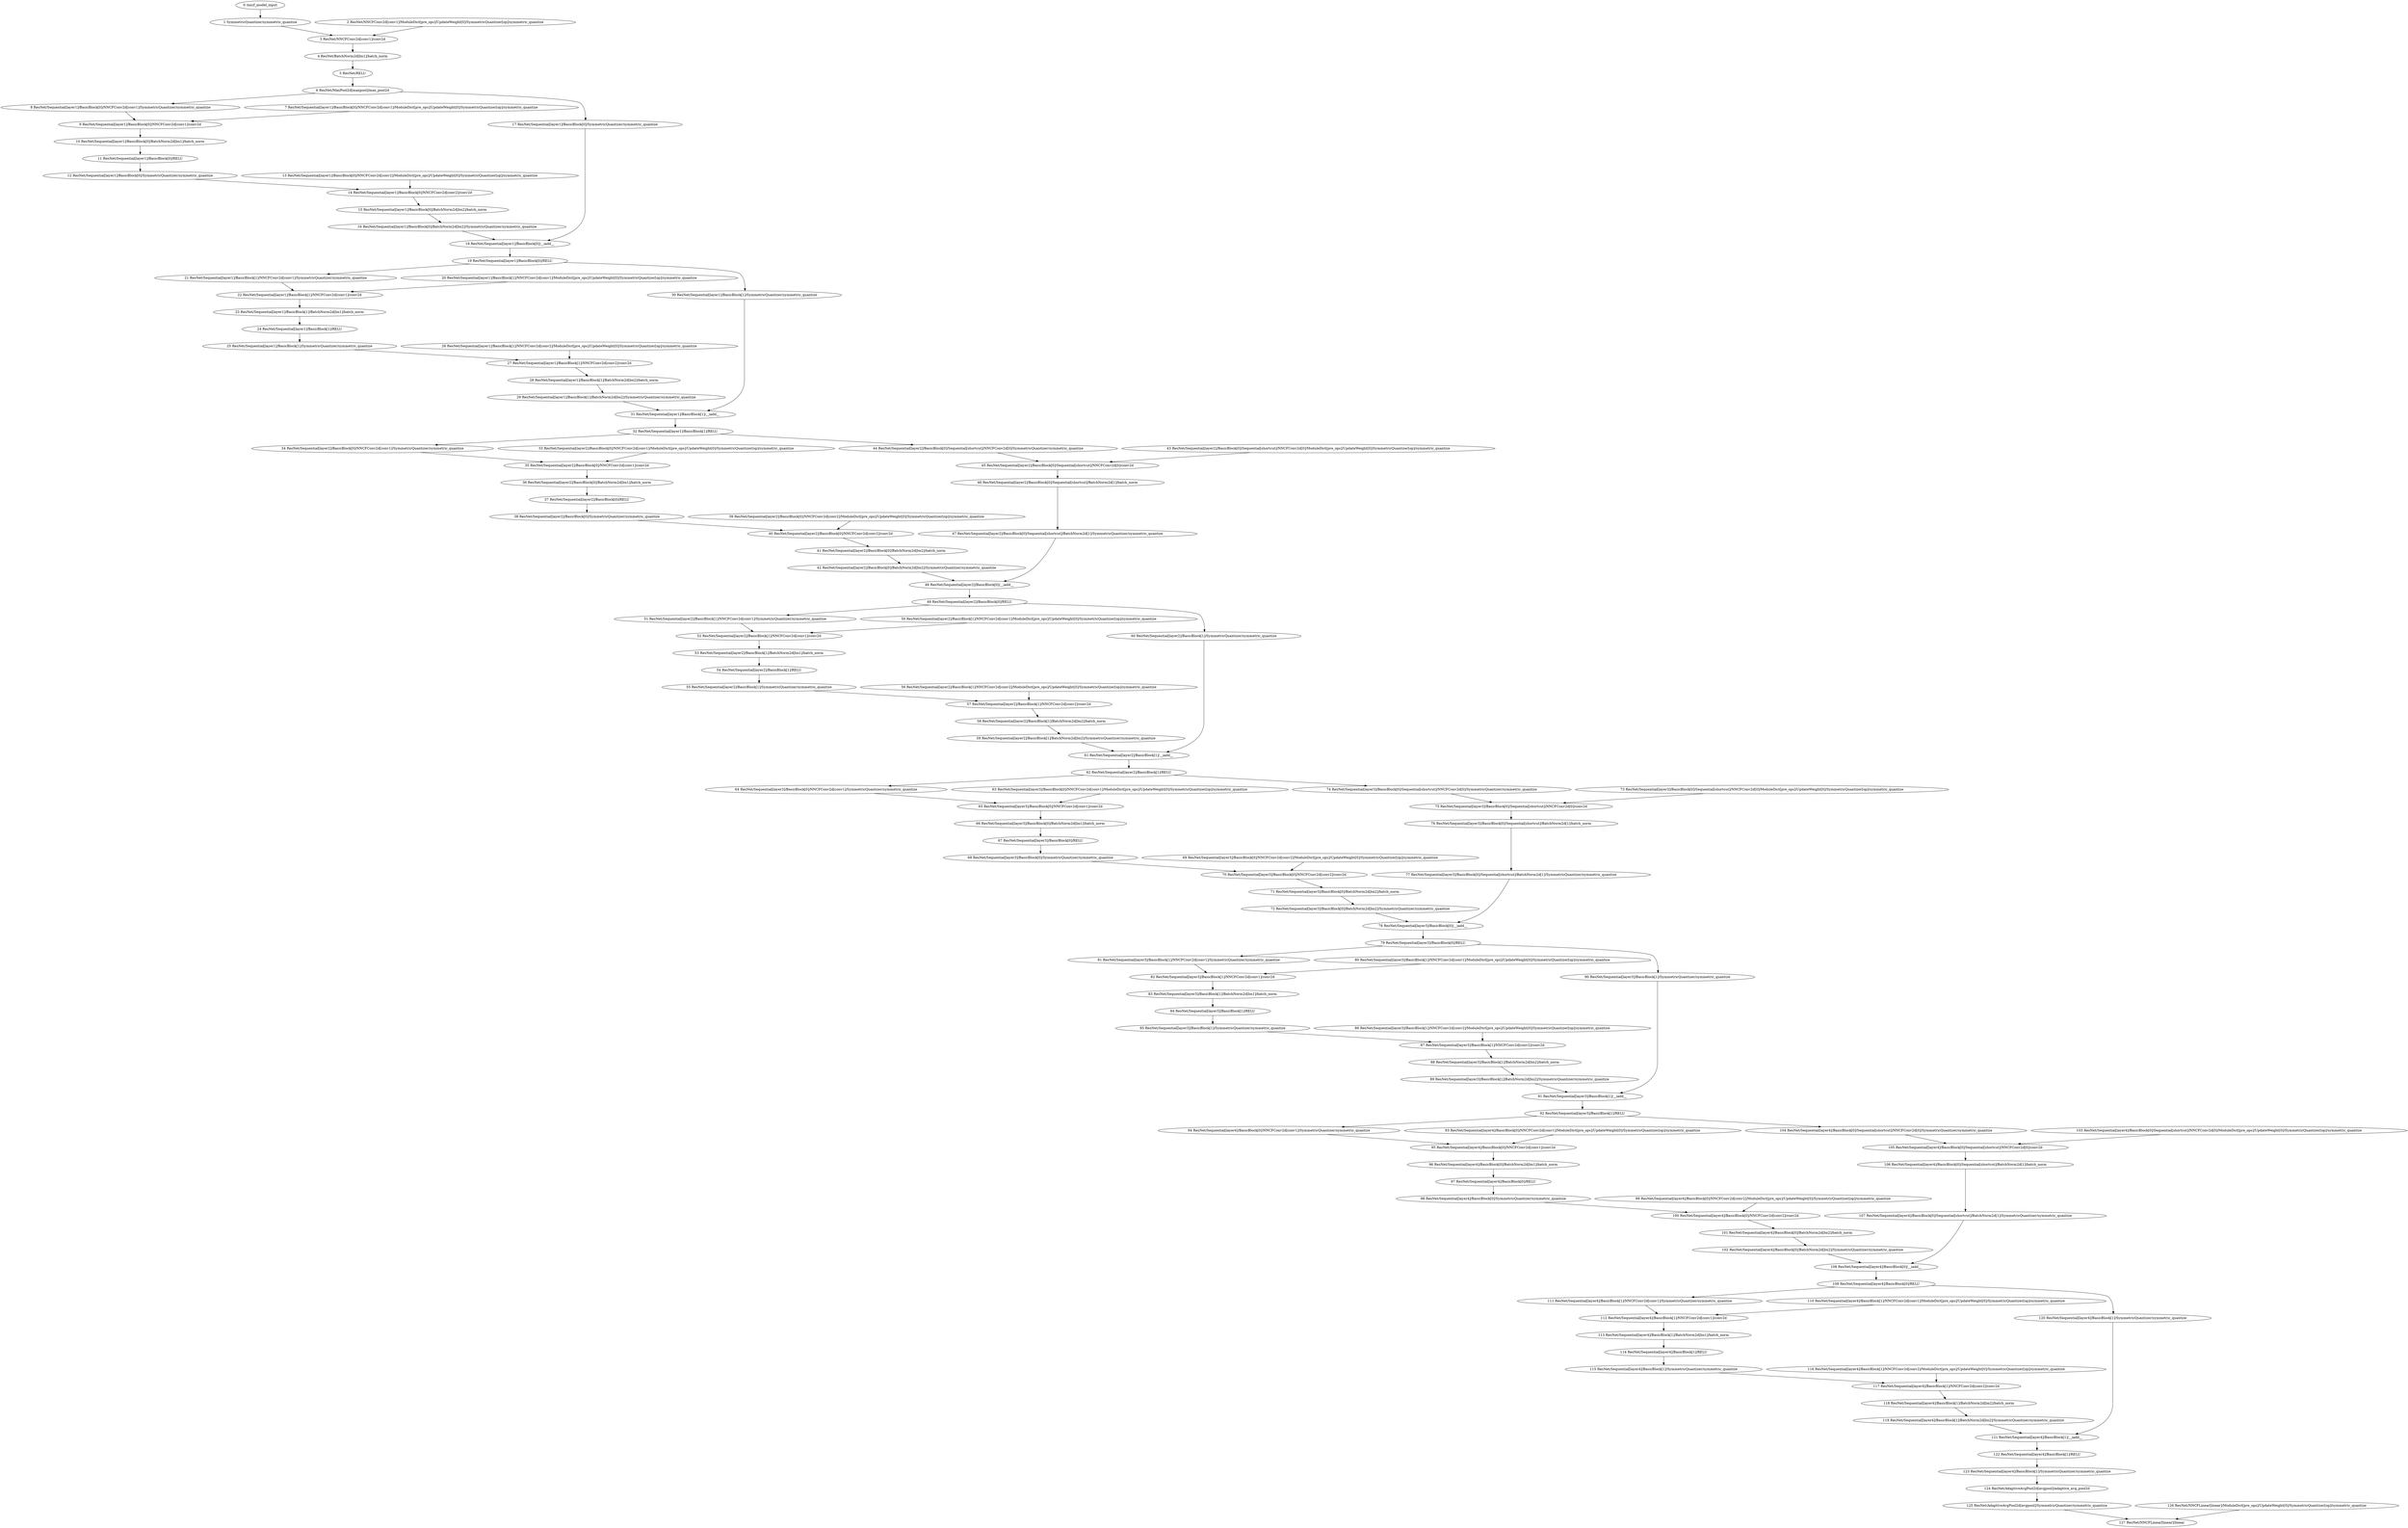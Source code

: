 strict digraph  {
"0 /nncf_model_input" [id=0, scope="", type=nncf_model_input];
"1 SymmetricQuantizer/symmetric_quantize" [id=1, scope=SymmetricQuantizer, type=symmetric_quantize];
"2 ResNet/NNCFConv2d[conv1]/ModuleDict[pre_ops]/UpdateWeight[0]/SymmetricQuantizer[op]/symmetric_quantize" [id=2, scope="ResNet/NNCFConv2d[conv1]/ModuleDict[pre_ops]/UpdateWeight[0]/SymmetricQuantizer[op]", type=symmetric_quantize];
"3 ResNet/NNCFConv2d[conv1]/conv2d" [id=3, scope="ResNet/NNCFConv2d[conv1]", type=conv2d];
"4 ResNet/BatchNorm2d[bn1]/batch_norm" [id=4, scope="ResNet/BatchNorm2d[bn1]", type=batch_norm];
"5 ResNet/RELU" [id=5, scope=ResNet, type=RELU];
"6 ResNet/MaxPool2d[maxpool]/max_pool2d" [id=6, scope="ResNet/MaxPool2d[maxpool]", type=max_pool2d];
"7 ResNet/Sequential[layer1]/BasicBlock[0]/NNCFConv2d[conv1]/ModuleDict[pre_ops]/UpdateWeight[0]/SymmetricQuantizer[op]/symmetric_quantize" [id=7, scope="ResNet/Sequential[layer1]/BasicBlock[0]/NNCFConv2d[conv1]/ModuleDict[pre_ops]/UpdateWeight[0]/SymmetricQuantizer[op]", type=symmetric_quantize];
"8 ResNet/Sequential[layer1]/BasicBlock[0]/NNCFConv2d[conv1]/SymmetricQuantizer/symmetric_quantize" [id=8, scope="ResNet/Sequential[layer1]/BasicBlock[0]/NNCFConv2d[conv1]/SymmetricQuantizer", type=symmetric_quantize];
"9 ResNet/Sequential[layer1]/BasicBlock[0]/NNCFConv2d[conv1]/conv2d" [id=9, scope="ResNet/Sequential[layer1]/BasicBlock[0]/NNCFConv2d[conv1]", type=conv2d];
"10 ResNet/Sequential[layer1]/BasicBlock[0]/BatchNorm2d[bn1]/batch_norm" [id=10, scope="ResNet/Sequential[layer1]/BasicBlock[0]/BatchNorm2d[bn1]", type=batch_norm];
"11 ResNet/Sequential[layer1]/BasicBlock[0]/RELU" [id=11, scope="ResNet/Sequential[layer1]/BasicBlock[0]", type=RELU];
"12 ResNet/Sequential[layer1]/BasicBlock[0]/SymmetricQuantizer/symmetric_quantize" [id=12, scope="ResNet/Sequential[layer1]/BasicBlock[0]/SymmetricQuantizer", type=symmetric_quantize];
"13 ResNet/Sequential[layer1]/BasicBlock[0]/NNCFConv2d[conv2]/ModuleDict[pre_ops]/UpdateWeight[0]/SymmetricQuantizer[op]/symmetric_quantize" [id=13, scope="ResNet/Sequential[layer1]/BasicBlock[0]/NNCFConv2d[conv2]/ModuleDict[pre_ops]/UpdateWeight[0]/SymmetricQuantizer[op]", type=symmetric_quantize];
"14 ResNet/Sequential[layer1]/BasicBlock[0]/NNCFConv2d[conv2]/conv2d" [id=14, scope="ResNet/Sequential[layer1]/BasicBlock[0]/NNCFConv2d[conv2]", type=conv2d];
"15 ResNet/Sequential[layer1]/BasicBlock[0]/BatchNorm2d[bn2]/batch_norm" [id=15, scope="ResNet/Sequential[layer1]/BasicBlock[0]/BatchNorm2d[bn2]", type=batch_norm];
"16 ResNet/Sequential[layer1]/BasicBlock[0]/BatchNorm2d[bn2]/SymmetricQuantizer/symmetric_quantize" [id=16, scope="ResNet/Sequential[layer1]/BasicBlock[0]/BatchNorm2d[bn2]/SymmetricQuantizer", type=symmetric_quantize];
"17 ResNet/Sequential[layer1]/BasicBlock[0]/SymmetricQuantizer/symmetric_quantize" [id=17, scope="ResNet/Sequential[layer1]/BasicBlock[0]/SymmetricQuantizer", type=symmetric_quantize];
"18 ResNet/Sequential[layer1]/BasicBlock[0]/__iadd__" [id=18, scope="ResNet/Sequential[layer1]/BasicBlock[0]", type=__iadd__];
"19 ResNet/Sequential[layer1]/BasicBlock[0]/RELU" [id=19, scope="ResNet/Sequential[layer1]/BasicBlock[0]", type=RELU];
"20 ResNet/Sequential[layer1]/BasicBlock[1]/NNCFConv2d[conv1]/ModuleDict[pre_ops]/UpdateWeight[0]/SymmetricQuantizer[op]/symmetric_quantize" [id=20, scope="ResNet/Sequential[layer1]/BasicBlock[1]/NNCFConv2d[conv1]/ModuleDict[pre_ops]/UpdateWeight[0]/SymmetricQuantizer[op]", type=symmetric_quantize];
"21 ResNet/Sequential[layer1]/BasicBlock[1]/NNCFConv2d[conv1]/SymmetricQuantizer/symmetric_quantize" [id=21, scope="ResNet/Sequential[layer1]/BasicBlock[1]/NNCFConv2d[conv1]/SymmetricQuantizer", type=symmetric_quantize];
"22 ResNet/Sequential[layer1]/BasicBlock[1]/NNCFConv2d[conv1]/conv2d" [id=22, scope="ResNet/Sequential[layer1]/BasicBlock[1]/NNCFConv2d[conv1]", type=conv2d];
"23 ResNet/Sequential[layer1]/BasicBlock[1]/BatchNorm2d[bn1]/batch_norm" [id=23, scope="ResNet/Sequential[layer1]/BasicBlock[1]/BatchNorm2d[bn1]", type=batch_norm];
"24 ResNet/Sequential[layer1]/BasicBlock[1]/RELU" [id=24, scope="ResNet/Sequential[layer1]/BasicBlock[1]", type=RELU];
"25 ResNet/Sequential[layer1]/BasicBlock[1]/SymmetricQuantizer/symmetric_quantize" [id=25, scope="ResNet/Sequential[layer1]/BasicBlock[1]/SymmetricQuantizer", type=symmetric_quantize];
"26 ResNet/Sequential[layer1]/BasicBlock[1]/NNCFConv2d[conv2]/ModuleDict[pre_ops]/UpdateWeight[0]/SymmetricQuantizer[op]/symmetric_quantize" [id=26, scope="ResNet/Sequential[layer1]/BasicBlock[1]/NNCFConv2d[conv2]/ModuleDict[pre_ops]/UpdateWeight[0]/SymmetricQuantizer[op]", type=symmetric_quantize];
"27 ResNet/Sequential[layer1]/BasicBlock[1]/NNCFConv2d[conv2]/conv2d" [id=27, scope="ResNet/Sequential[layer1]/BasicBlock[1]/NNCFConv2d[conv2]", type=conv2d];
"28 ResNet/Sequential[layer1]/BasicBlock[1]/BatchNorm2d[bn2]/batch_norm" [id=28, scope="ResNet/Sequential[layer1]/BasicBlock[1]/BatchNorm2d[bn2]", type=batch_norm];
"29 ResNet/Sequential[layer1]/BasicBlock[1]/BatchNorm2d[bn2]/SymmetricQuantizer/symmetric_quantize" [id=29, scope="ResNet/Sequential[layer1]/BasicBlock[1]/BatchNorm2d[bn2]/SymmetricQuantizer", type=symmetric_quantize];
"30 ResNet/Sequential[layer1]/BasicBlock[1]/SymmetricQuantizer/symmetric_quantize" [id=30, scope="ResNet/Sequential[layer1]/BasicBlock[1]/SymmetricQuantizer", type=symmetric_quantize];
"31 ResNet/Sequential[layer1]/BasicBlock[1]/__iadd__" [id=31, scope="ResNet/Sequential[layer1]/BasicBlock[1]", type=__iadd__];
"32 ResNet/Sequential[layer1]/BasicBlock[1]/RELU" [id=32, scope="ResNet/Sequential[layer1]/BasicBlock[1]", type=RELU];
"33 ResNet/Sequential[layer2]/BasicBlock[0]/NNCFConv2d[conv1]/ModuleDict[pre_ops]/UpdateWeight[0]/SymmetricQuantizer[op]/symmetric_quantize" [id=33, scope="ResNet/Sequential[layer2]/BasicBlock[0]/NNCFConv2d[conv1]/ModuleDict[pre_ops]/UpdateWeight[0]/SymmetricQuantizer[op]", type=symmetric_quantize];
"34 ResNet/Sequential[layer2]/BasicBlock[0]/NNCFConv2d[conv1]/SymmetricQuantizer/symmetric_quantize" [id=34, scope="ResNet/Sequential[layer2]/BasicBlock[0]/NNCFConv2d[conv1]/SymmetricQuantizer", type=symmetric_quantize];
"35 ResNet/Sequential[layer2]/BasicBlock[0]/NNCFConv2d[conv1]/conv2d" [id=35, scope="ResNet/Sequential[layer2]/BasicBlock[0]/NNCFConv2d[conv1]", type=conv2d];
"36 ResNet/Sequential[layer2]/BasicBlock[0]/BatchNorm2d[bn1]/batch_norm" [id=36, scope="ResNet/Sequential[layer2]/BasicBlock[0]/BatchNorm2d[bn1]", type=batch_norm];
"37 ResNet/Sequential[layer2]/BasicBlock[0]/RELU" [id=37, scope="ResNet/Sequential[layer2]/BasicBlock[0]", type=RELU];
"38 ResNet/Sequential[layer2]/BasicBlock[0]/SymmetricQuantizer/symmetric_quantize" [id=38, scope="ResNet/Sequential[layer2]/BasicBlock[0]/SymmetricQuantizer", type=symmetric_quantize];
"39 ResNet/Sequential[layer2]/BasicBlock[0]/NNCFConv2d[conv2]/ModuleDict[pre_ops]/UpdateWeight[0]/SymmetricQuantizer[op]/symmetric_quantize" [id=39, scope="ResNet/Sequential[layer2]/BasicBlock[0]/NNCFConv2d[conv2]/ModuleDict[pre_ops]/UpdateWeight[0]/SymmetricQuantizer[op]", type=symmetric_quantize];
"40 ResNet/Sequential[layer2]/BasicBlock[0]/NNCFConv2d[conv2]/conv2d" [id=40, scope="ResNet/Sequential[layer2]/BasicBlock[0]/NNCFConv2d[conv2]", type=conv2d];
"41 ResNet/Sequential[layer2]/BasicBlock[0]/BatchNorm2d[bn2]/batch_norm" [id=41, scope="ResNet/Sequential[layer2]/BasicBlock[0]/BatchNorm2d[bn2]", type=batch_norm];
"42 ResNet/Sequential[layer2]/BasicBlock[0]/BatchNorm2d[bn2]/SymmetricQuantizer/symmetric_quantize" [id=42, scope="ResNet/Sequential[layer2]/BasicBlock[0]/BatchNorm2d[bn2]/SymmetricQuantizer", type=symmetric_quantize];
"43 ResNet/Sequential[layer2]/BasicBlock[0]/Sequential[shortcut]/NNCFConv2d[0]/ModuleDict[pre_ops]/UpdateWeight[0]/SymmetricQuantizer[op]/symmetric_quantize" [id=43, scope="ResNet/Sequential[layer2]/BasicBlock[0]/Sequential[shortcut]/NNCFConv2d[0]/ModuleDict[pre_ops]/UpdateWeight[0]/SymmetricQuantizer[op]", type=symmetric_quantize];
"44 ResNet/Sequential[layer2]/BasicBlock[0]/Sequential[shortcut]/NNCFConv2d[0]/SymmetricQuantizer/symmetric_quantize" [id=44, scope="ResNet/Sequential[layer2]/BasicBlock[0]/Sequential[shortcut]/NNCFConv2d[0]/SymmetricQuantizer", type=symmetric_quantize];
"45 ResNet/Sequential[layer2]/BasicBlock[0]/Sequential[shortcut]/NNCFConv2d[0]/conv2d" [id=45, scope="ResNet/Sequential[layer2]/BasicBlock[0]/Sequential[shortcut]/NNCFConv2d[0]", type=conv2d];
"46 ResNet/Sequential[layer2]/BasicBlock[0]/Sequential[shortcut]/BatchNorm2d[1]/batch_norm" [id=46, scope="ResNet/Sequential[layer2]/BasicBlock[0]/Sequential[shortcut]/BatchNorm2d[1]", type=batch_norm];
"47 ResNet/Sequential[layer2]/BasicBlock[0]/Sequential[shortcut]/BatchNorm2d[1]/SymmetricQuantizer/symmetric_quantize" [id=47, scope="ResNet/Sequential[layer2]/BasicBlock[0]/Sequential[shortcut]/BatchNorm2d[1]/SymmetricQuantizer", type=symmetric_quantize];
"48 ResNet/Sequential[layer2]/BasicBlock[0]/__iadd__" [id=48, scope="ResNet/Sequential[layer2]/BasicBlock[0]", type=__iadd__];
"49 ResNet/Sequential[layer2]/BasicBlock[0]/RELU" [id=49, scope="ResNet/Sequential[layer2]/BasicBlock[0]", type=RELU];
"50 ResNet/Sequential[layer2]/BasicBlock[1]/NNCFConv2d[conv1]/ModuleDict[pre_ops]/UpdateWeight[0]/SymmetricQuantizer[op]/symmetric_quantize" [id=50, scope="ResNet/Sequential[layer2]/BasicBlock[1]/NNCFConv2d[conv1]/ModuleDict[pre_ops]/UpdateWeight[0]/SymmetricQuantizer[op]", type=symmetric_quantize];
"51 ResNet/Sequential[layer2]/BasicBlock[1]/NNCFConv2d[conv1]/SymmetricQuantizer/symmetric_quantize" [id=51, scope="ResNet/Sequential[layer2]/BasicBlock[1]/NNCFConv2d[conv1]/SymmetricQuantizer", type=symmetric_quantize];
"52 ResNet/Sequential[layer2]/BasicBlock[1]/NNCFConv2d[conv1]/conv2d" [id=52, scope="ResNet/Sequential[layer2]/BasicBlock[1]/NNCFConv2d[conv1]", type=conv2d];
"53 ResNet/Sequential[layer2]/BasicBlock[1]/BatchNorm2d[bn1]/batch_norm" [id=53, scope="ResNet/Sequential[layer2]/BasicBlock[1]/BatchNorm2d[bn1]", type=batch_norm];
"54 ResNet/Sequential[layer2]/BasicBlock[1]/RELU" [id=54, scope="ResNet/Sequential[layer2]/BasicBlock[1]", type=RELU];
"55 ResNet/Sequential[layer2]/BasicBlock[1]/SymmetricQuantizer/symmetric_quantize" [id=55, scope="ResNet/Sequential[layer2]/BasicBlock[1]/SymmetricQuantizer", type=symmetric_quantize];
"56 ResNet/Sequential[layer2]/BasicBlock[1]/NNCFConv2d[conv2]/ModuleDict[pre_ops]/UpdateWeight[0]/SymmetricQuantizer[op]/symmetric_quantize" [id=56, scope="ResNet/Sequential[layer2]/BasicBlock[1]/NNCFConv2d[conv2]/ModuleDict[pre_ops]/UpdateWeight[0]/SymmetricQuantizer[op]", type=symmetric_quantize];
"57 ResNet/Sequential[layer2]/BasicBlock[1]/NNCFConv2d[conv2]/conv2d" [id=57, scope="ResNet/Sequential[layer2]/BasicBlock[1]/NNCFConv2d[conv2]", type=conv2d];
"58 ResNet/Sequential[layer2]/BasicBlock[1]/BatchNorm2d[bn2]/batch_norm" [id=58, scope="ResNet/Sequential[layer2]/BasicBlock[1]/BatchNorm2d[bn2]", type=batch_norm];
"59 ResNet/Sequential[layer2]/BasicBlock[1]/BatchNorm2d[bn2]/SymmetricQuantizer/symmetric_quantize" [id=59, scope="ResNet/Sequential[layer2]/BasicBlock[1]/BatchNorm2d[bn2]/SymmetricQuantizer", type=symmetric_quantize];
"60 ResNet/Sequential[layer2]/BasicBlock[1]/SymmetricQuantizer/symmetric_quantize" [id=60, scope="ResNet/Sequential[layer2]/BasicBlock[1]/SymmetricQuantizer", type=symmetric_quantize];
"61 ResNet/Sequential[layer2]/BasicBlock[1]/__iadd__" [id=61, scope="ResNet/Sequential[layer2]/BasicBlock[1]", type=__iadd__];
"62 ResNet/Sequential[layer2]/BasicBlock[1]/RELU" [id=62, scope="ResNet/Sequential[layer2]/BasicBlock[1]", type=RELU];
"63 ResNet/Sequential[layer3]/BasicBlock[0]/NNCFConv2d[conv1]/ModuleDict[pre_ops]/UpdateWeight[0]/SymmetricQuantizer[op]/symmetric_quantize" [id=63, scope="ResNet/Sequential[layer3]/BasicBlock[0]/NNCFConv2d[conv1]/ModuleDict[pre_ops]/UpdateWeight[0]/SymmetricQuantizer[op]", type=symmetric_quantize];
"64 ResNet/Sequential[layer3]/BasicBlock[0]/NNCFConv2d[conv1]/SymmetricQuantizer/symmetric_quantize" [id=64, scope="ResNet/Sequential[layer3]/BasicBlock[0]/NNCFConv2d[conv1]/SymmetricQuantizer", type=symmetric_quantize];
"65 ResNet/Sequential[layer3]/BasicBlock[0]/NNCFConv2d[conv1]/conv2d" [id=65, scope="ResNet/Sequential[layer3]/BasicBlock[0]/NNCFConv2d[conv1]", type=conv2d];
"66 ResNet/Sequential[layer3]/BasicBlock[0]/BatchNorm2d[bn1]/batch_norm" [id=66, scope="ResNet/Sequential[layer3]/BasicBlock[0]/BatchNorm2d[bn1]", type=batch_norm];
"67 ResNet/Sequential[layer3]/BasicBlock[0]/RELU" [id=67, scope="ResNet/Sequential[layer3]/BasicBlock[0]", type=RELU];
"68 ResNet/Sequential[layer3]/BasicBlock[0]/SymmetricQuantizer/symmetric_quantize" [id=68, scope="ResNet/Sequential[layer3]/BasicBlock[0]/SymmetricQuantizer", type=symmetric_quantize];
"69 ResNet/Sequential[layer3]/BasicBlock[0]/NNCFConv2d[conv2]/ModuleDict[pre_ops]/UpdateWeight[0]/SymmetricQuantizer[op]/symmetric_quantize" [id=69, scope="ResNet/Sequential[layer3]/BasicBlock[0]/NNCFConv2d[conv2]/ModuleDict[pre_ops]/UpdateWeight[0]/SymmetricQuantizer[op]", type=symmetric_quantize];
"70 ResNet/Sequential[layer3]/BasicBlock[0]/NNCFConv2d[conv2]/conv2d" [id=70, scope="ResNet/Sequential[layer3]/BasicBlock[0]/NNCFConv2d[conv2]", type=conv2d];
"71 ResNet/Sequential[layer3]/BasicBlock[0]/BatchNorm2d[bn2]/batch_norm" [id=71, scope="ResNet/Sequential[layer3]/BasicBlock[0]/BatchNorm2d[bn2]", type=batch_norm];
"72 ResNet/Sequential[layer3]/BasicBlock[0]/BatchNorm2d[bn2]/SymmetricQuantizer/symmetric_quantize" [id=72, scope="ResNet/Sequential[layer3]/BasicBlock[0]/BatchNorm2d[bn2]/SymmetricQuantizer", type=symmetric_quantize];
"73 ResNet/Sequential[layer3]/BasicBlock[0]/Sequential[shortcut]/NNCFConv2d[0]/ModuleDict[pre_ops]/UpdateWeight[0]/SymmetricQuantizer[op]/symmetric_quantize" [id=73, scope="ResNet/Sequential[layer3]/BasicBlock[0]/Sequential[shortcut]/NNCFConv2d[0]/ModuleDict[pre_ops]/UpdateWeight[0]/SymmetricQuantizer[op]", type=symmetric_quantize];
"74 ResNet/Sequential[layer3]/BasicBlock[0]/Sequential[shortcut]/NNCFConv2d[0]/SymmetricQuantizer/symmetric_quantize" [id=74, scope="ResNet/Sequential[layer3]/BasicBlock[0]/Sequential[shortcut]/NNCFConv2d[0]/SymmetricQuantizer", type=symmetric_quantize];
"75 ResNet/Sequential[layer3]/BasicBlock[0]/Sequential[shortcut]/NNCFConv2d[0]/conv2d" [id=75, scope="ResNet/Sequential[layer3]/BasicBlock[0]/Sequential[shortcut]/NNCFConv2d[0]", type=conv2d];
"76 ResNet/Sequential[layer3]/BasicBlock[0]/Sequential[shortcut]/BatchNorm2d[1]/batch_norm" [id=76, scope="ResNet/Sequential[layer3]/BasicBlock[0]/Sequential[shortcut]/BatchNorm2d[1]", type=batch_norm];
"77 ResNet/Sequential[layer3]/BasicBlock[0]/Sequential[shortcut]/BatchNorm2d[1]/SymmetricQuantizer/symmetric_quantize" [id=77, scope="ResNet/Sequential[layer3]/BasicBlock[0]/Sequential[shortcut]/BatchNorm2d[1]/SymmetricQuantizer", type=symmetric_quantize];
"78 ResNet/Sequential[layer3]/BasicBlock[0]/__iadd__" [id=78, scope="ResNet/Sequential[layer3]/BasicBlock[0]", type=__iadd__];
"79 ResNet/Sequential[layer3]/BasicBlock[0]/RELU" [id=79, scope="ResNet/Sequential[layer3]/BasicBlock[0]", type=RELU];
"80 ResNet/Sequential[layer3]/BasicBlock[1]/NNCFConv2d[conv1]/ModuleDict[pre_ops]/UpdateWeight[0]/SymmetricQuantizer[op]/symmetric_quantize" [id=80, scope="ResNet/Sequential[layer3]/BasicBlock[1]/NNCFConv2d[conv1]/ModuleDict[pre_ops]/UpdateWeight[0]/SymmetricQuantizer[op]", type=symmetric_quantize];
"81 ResNet/Sequential[layer3]/BasicBlock[1]/NNCFConv2d[conv1]/SymmetricQuantizer/symmetric_quantize" [id=81, scope="ResNet/Sequential[layer3]/BasicBlock[1]/NNCFConv2d[conv1]/SymmetricQuantizer", type=symmetric_quantize];
"82 ResNet/Sequential[layer3]/BasicBlock[1]/NNCFConv2d[conv1]/conv2d" [id=82, scope="ResNet/Sequential[layer3]/BasicBlock[1]/NNCFConv2d[conv1]", type=conv2d];
"83 ResNet/Sequential[layer3]/BasicBlock[1]/BatchNorm2d[bn1]/batch_norm" [id=83, scope="ResNet/Sequential[layer3]/BasicBlock[1]/BatchNorm2d[bn1]", type=batch_norm];
"84 ResNet/Sequential[layer3]/BasicBlock[1]/RELU" [id=84, scope="ResNet/Sequential[layer3]/BasicBlock[1]", type=RELU];
"85 ResNet/Sequential[layer3]/BasicBlock[1]/SymmetricQuantizer/symmetric_quantize" [id=85, scope="ResNet/Sequential[layer3]/BasicBlock[1]/SymmetricQuantizer", type=symmetric_quantize];
"86 ResNet/Sequential[layer3]/BasicBlock[1]/NNCFConv2d[conv2]/ModuleDict[pre_ops]/UpdateWeight[0]/SymmetricQuantizer[op]/symmetric_quantize" [id=86, scope="ResNet/Sequential[layer3]/BasicBlock[1]/NNCFConv2d[conv2]/ModuleDict[pre_ops]/UpdateWeight[0]/SymmetricQuantizer[op]", type=symmetric_quantize];
"87 ResNet/Sequential[layer3]/BasicBlock[1]/NNCFConv2d[conv2]/conv2d" [id=87, scope="ResNet/Sequential[layer3]/BasicBlock[1]/NNCFConv2d[conv2]", type=conv2d];
"88 ResNet/Sequential[layer3]/BasicBlock[1]/BatchNorm2d[bn2]/batch_norm" [id=88, scope="ResNet/Sequential[layer3]/BasicBlock[1]/BatchNorm2d[bn2]", type=batch_norm];
"89 ResNet/Sequential[layer3]/BasicBlock[1]/BatchNorm2d[bn2]/SymmetricQuantizer/symmetric_quantize" [id=89, scope="ResNet/Sequential[layer3]/BasicBlock[1]/BatchNorm2d[bn2]/SymmetricQuantizer", type=symmetric_quantize];
"90 ResNet/Sequential[layer3]/BasicBlock[1]/SymmetricQuantizer/symmetric_quantize" [id=90, scope="ResNet/Sequential[layer3]/BasicBlock[1]/SymmetricQuantizer", type=symmetric_quantize];
"91 ResNet/Sequential[layer3]/BasicBlock[1]/__iadd__" [id=91, scope="ResNet/Sequential[layer3]/BasicBlock[1]", type=__iadd__];
"92 ResNet/Sequential[layer3]/BasicBlock[1]/RELU" [id=92, scope="ResNet/Sequential[layer3]/BasicBlock[1]", type=RELU];
"93 ResNet/Sequential[layer4]/BasicBlock[0]/NNCFConv2d[conv1]/ModuleDict[pre_ops]/UpdateWeight[0]/SymmetricQuantizer[op]/symmetric_quantize" [id=93, scope="ResNet/Sequential[layer4]/BasicBlock[0]/NNCFConv2d[conv1]/ModuleDict[pre_ops]/UpdateWeight[0]/SymmetricQuantizer[op]", type=symmetric_quantize];
"94 ResNet/Sequential[layer4]/BasicBlock[0]/NNCFConv2d[conv1]/SymmetricQuantizer/symmetric_quantize" [id=94, scope="ResNet/Sequential[layer4]/BasicBlock[0]/NNCFConv2d[conv1]/SymmetricQuantizer", type=symmetric_quantize];
"95 ResNet/Sequential[layer4]/BasicBlock[0]/NNCFConv2d[conv1]/conv2d" [id=95, scope="ResNet/Sequential[layer4]/BasicBlock[0]/NNCFConv2d[conv1]", type=conv2d];
"96 ResNet/Sequential[layer4]/BasicBlock[0]/BatchNorm2d[bn1]/batch_norm" [id=96, scope="ResNet/Sequential[layer4]/BasicBlock[0]/BatchNorm2d[bn1]", type=batch_norm];
"97 ResNet/Sequential[layer4]/BasicBlock[0]/RELU" [id=97, scope="ResNet/Sequential[layer4]/BasicBlock[0]", type=RELU];
"98 ResNet/Sequential[layer4]/BasicBlock[0]/SymmetricQuantizer/symmetric_quantize" [id=98, scope="ResNet/Sequential[layer4]/BasicBlock[0]/SymmetricQuantizer", type=symmetric_quantize];
"99 ResNet/Sequential[layer4]/BasicBlock[0]/NNCFConv2d[conv2]/ModuleDict[pre_ops]/UpdateWeight[0]/SymmetricQuantizer[op]/symmetric_quantize" [id=99, scope="ResNet/Sequential[layer4]/BasicBlock[0]/NNCFConv2d[conv2]/ModuleDict[pre_ops]/UpdateWeight[0]/SymmetricQuantizer[op]", type=symmetric_quantize];
"100 ResNet/Sequential[layer4]/BasicBlock[0]/NNCFConv2d[conv2]/conv2d" [id=100, scope="ResNet/Sequential[layer4]/BasicBlock[0]/NNCFConv2d[conv2]", type=conv2d];
"101 ResNet/Sequential[layer4]/BasicBlock[0]/BatchNorm2d[bn2]/batch_norm" [id=101, scope="ResNet/Sequential[layer4]/BasicBlock[0]/BatchNorm2d[bn2]", type=batch_norm];
"102 ResNet/Sequential[layer4]/BasicBlock[0]/BatchNorm2d[bn2]/SymmetricQuantizer/symmetric_quantize" [id=102, scope="ResNet/Sequential[layer4]/BasicBlock[0]/BatchNorm2d[bn2]/SymmetricQuantizer", type=symmetric_quantize];
"103 ResNet/Sequential[layer4]/BasicBlock[0]/Sequential[shortcut]/NNCFConv2d[0]/ModuleDict[pre_ops]/UpdateWeight[0]/SymmetricQuantizer[op]/symmetric_quantize" [id=103, scope="ResNet/Sequential[layer4]/BasicBlock[0]/Sequential[shortcut]/NNCFConv2d[0]/ModuleDict[pre_ops]/UpdateWeight[0]/SymmetricQuantizer[op]", type=symmetric_quantize];
"104 ResNet/Sequential[layer4]/BasicBlock[0]/Sequential[shortcut]/NNCFConv2d[0]/SymmetricQuantizer/symmetric_quantize" [id=104, scope="ResNet/Sequential[layer4]/BasicBlock[0]/Sequential[shortcut]/NNCFConv2d[0]/SymmetricQuantizer", type=symmetric_quantize];
"105 ResNet/Sequential[layer4]/BasicBlock[0]/Sequential[shortcut]/NNCFConv2d[0]/conv2d" [id=105, scope="ResNet/Sequential[layer4]/BasicBlock[0]/Sequential[shortcut]/NNCFConv2d[0]", type=conv2d];
"106 ResNet/Sequential[layer4]/BasicBlock[0]/Sequential[shortcut]/BatchNorm2d[1]/batch_norm" [id=106, scope="ResNet/Sequential[layer4]/BasicBlock[0]/Sequential[shortcut]/BatchNorm2d[1]", type=batch_norm];
"107 ResNet/Sequential[layer4]/BasicBlock[0]/Sequential[shortcut]/BatchNorm2d[1]/SymmetricQuantizer/symmetric_quantize" [id=107, scope="ResNet/Sequential[layer4]/BasicBlock[0]/Sequential[shortcut]/BatchNorm2d[1]/SymmetricQuantizer", type=symmetric_quantize];
"108 ResNet/Sequential[layer4]/BasicBlock[0]/__iadd__" [id=108, scope="ResNet/Sequential[layer4]/BasicBlock[0]", type=__iadd__];
"109 ResNet/Sequential[layer4]/BasicBlock[0]/RELU" [id=109, scope="ResNet/Sequential[layer4]/BasicBlock[0]", type=RELU];
"110 ResNet/Sequential[layer4]/BasicBlock[1]/NNCFConv2d[conv1]/ModuleDict[pre_ops]/UpdateWeight[0]/SymmetricQuantizer[op]/symmetric_quantize" [id=110, scope="ResNet/Sequential[layer4]/BasicBlock[1]/NNCFConv2d[conv1]/ModuleDict[pre_ops]/UpdateWeight[0]/SymmetricQuantizer[op]", type=symmetric_quantize];
"111 ResNet/Sequential[layer4]/BasicBlock[1]/NNCFConv2d[conv1]/SymmetricQuantizer/symmetric_quantize" [id=111, scope="ResNet/Sequential[layer4]/BasicBlock[1]/NNCFConv2d[conv1]/SymmetricQuantizer", type=symmetric_quantize];
"112 ResNet/Sequential[layer4]/BasicBlock[1]/NNCFConv2d[conv1]/conv2d" [id=112, scope="ResNet/Sequential[layer4]/BasicBlock[1]/NNCFConv2d[conv1]", type=conv2d];
"113 ResNet/Sequential[layer4]/BasicBlock[1]/BatchNorm2d[bn1]/batch_norm" [id=113, scope="ResNet/Sequential[layer4]/BasicBlock[1]/BatchNorm2d[bn1]", type=batch_norm];
"114 ResNet/Sequential[layer4]/BasicBlock[1]/RELU" [id=114, scope="ResNet/Sequential[layer4]/BasicBlock[1]", type=RELU];
"115 ResNet/Sequential[layer4]/BasicBlock[1]/SymmetricQuantizer/symmetric_quantize" [id=115, scope="ResNet/Sequential[layer4]/BasicBlock[1]/SymmetricQuantizer", type=symmetric_quantize];
"116 ResNet/Sequential[layer4]/BasicBlock[1]/NNCFConv2d[conv2]/ModuleDict[pre_ops]/UpdateWeight[0]/SymmetricQuantizer[op]/symmetric_quantize" [id=116, scope="ResNet/Sequential[layer4]/BasicBlock[1]/NNCFConv2d[conv2]/ModuleDict[pre_ops]/UpdateWeight[0]/SymmetricQuantizer[op]", type=symmetric_quantize];
"117 ResNet/Sequential[layer4]/BasicBlock[1]/NNCFConv2d[conv2]/conv2d" [id=117, scope="ResNet/Sequential[layer4]/BasicBlock[1]/NNCFConv2d[conv2]", type=conv2d];
"118 ResNet/Sequential[layer4]/BasicBlock[1]/BatchNorm2d[bn2]/batch_norm" [id=118, scope="ResNet/Sequential[layer4]/BasicBlock[1]/BatchNorm2d[bn2]", type=batch_norm];
"119 ResNet/Sequential[layer4]/BasicBlock[1]/BatchNorm2d[bn2]/SymmetricQuantizer/symmetric_quantize" [id=119, scope="ResNet/Sequential[layer4]/BasicBlock[1]/BatchNorm2d[bn2]/SymmetricQuantizer", type=symmetric_quantize];
"120 ResNet/Sequential[layer4]/BasicBlock[1]/SymmetricQuantizer/symmetric_quantize" [id=120, scope="ResNet/Sequential[layer4]/BasicBlock[1]/SymmetricQuantizer", type=symmetric_quantize];
"121 ResNet/Sequential[layer4]/BasicBlock[1]/__iadd__" [id=121, scope="ResNet/Sequential[layer4]/BasicBlock[1]", type=__iadd__];
"122 ResNet/Sequential[layer4]/BasicBlock[1]/RELU" [id=122, scope="ResNet/Sequential[layer4]/BasicBlock[1]", type=RELU];
"123 ResNet/Sequential[layer4]/BasicBlock[1]/SymmetricQuantizer/symmetric_quantize" [id=123, scope="ResNet/Sequential[layer4]/BasicBlock[1]/SymmetricQuantizer", type=symmetric_quantize];
"124 ResNet/AdaptiveAvgPool2d[avgpool]/adaptive_avg_pool2d" [id=124, scope="ResNet/AdaptiveAvgPool2d[avgpool]", type=adaptive_avg_pool2d];
"125 ResNet/AdaptiveAvgPool2d[avgpool]/SymmetricQuantizer/symmetric_quantize" [id=125, scope="ResNet/AdaptiveAvgPool2d[avgpool]/SymmetricQuantizer", type=symmetric_quantize];
"126 ResNet/NNCFLinear[linear]/ModuleDict[pre_ops]/UpdateWeight[0]/SymmetricQuantizer[op]/symmetric_quantize" [id=126, scope="ResNet/NNCFLinear[linear]/ModuleDict[pre_ops]/UpdateWeight[0]/SymmetricQuantizer[op]", type=symmetric_quantize];
"127 ResNet/NNCFLinear[linear]/linear" [id=127, scope="ResNet/NNCFLinear[linear]", type=linear];
"0 /nncf_model_input" -> "1 SymmetricQuantizer/symmetric_quantize";
"1 SymmetricQuantizer/symmetric_quantize" -> "3 ResNet/NNCFConv2d[conv1]/conv2d";
"2 ResNet/NNCFConv2d[conv1]/ModuleDict[pre_ops]/UpdateWeight[0]/SymmetricQuantizer[op]/symmetric_quantize" -> "3 ResNet/NNCFConv2d[conv1]/conv2d";
"3 ResNet/NNCFConv2d[conv1]/conv2d" -> "4 ResNet/BatchNorm2d[bn1]/batch_norm";
"4 ResNet/BatchNorm2d[bn1]/batch_norm" -> "5 ResNet/RELU";
"5 ResNet/RELU" -> "6 ResNet/MaxPool2d[maxpool]/max_pool2d";
"6 ResNet/MaxPool2d[maxpool]/max_pool2d" -> "8 ResNet/Sequential[layer1]/BasicBlock[0]/NNCFConv2d[conv1]/SymmetricQuantizer/symmetric_quantize";
"7 ResNet/Sequential[layer1]/BasicBlock[0]/NNCFConv2d[conv1]/ModuleDict[pre_ops]/UpdateWeight[0]/SymmetricQuantizer[op]/symmetric_quantize" -> "9 ResNet/Sequential[layer1]/BasicBlock[0]/NNCFConv2d[conv1]/conv2d";
"8 ResNet/Sequential[layer1]/BasicBlock[0]/NNCFConv2d[conv1]/SymmetricQuantizer/symmetric_quantize" -> "9 ResNet/Sequential[layer1]/BasicBlock[0]/NNCFConv2d[conv1]/conv2d";
"6 ResNet/MaxPool2d[maxpool]/max_pool2d" -> "17 ResNet/Sequential[layer1]/BasicBlock[0]/SymmetricQuantizer/symmetric_quantize";
"9 ResNet/Sequential[layer1]/BasicBlock[0]/NNCFConv2d[conv1]/conv2d" -> "10 ResNet/Sequential[layer1]/BasicBlock[0]/BatchNorm2d[bn1]/batch_norm";
"10 ResNet/Sequential[layer1]/BasicBlock[0]/BatchNorm2d[bn1]/batch_norm" -> "11 ResNet/Sequential[layer1]/BasicBlock[0]/RELU";
"11 ResNet/Sequential[layer1]/BasicBlock[0]/RELU" -> "12 ResNet/Sequential[layer1]/BasicBlock[0]/SymmetricQuantizer/symmetric_quantize";
"12 ResNet/Sequential[layer1]/BasicBlock[0]/SymmetricQuantizer/symmetric_quantize" -> "14 ResNet/Sequential[layer1]/BasicBlock[0]/NNCFConv2d[conv2]/conv2d";
"13 ResNet/Sequential[layer1]/BasicBlock[0]/NNCFConv2d[conv2]/ModuleDict[pre_ops]/UpdateWeight[0]/SymmetricQuantizer[op]/symmetric_quantize" -> "14 ResNet/Sequential[layer1]/BasicBlock[0]/NNCFConv2d[conv2]/conv2d";
"14 ResNet/Sequential[layer1]/BasicBlock[0]/NNCFConv2d[conv2]/conv2d" -> "15 ResNet/Sequential[layer1]/BasicBlock[0]/BatchNorm2d[bn2]/batch_norm";
"15 ResNet/Sequential[layer1]/BasicBlock[0]/BatchNorm2d[bn2]/batch_norm" -> "16 ResNet/Sequential[layer1]/BasicBlock[0]/BatchNorm2d[bn2]/SymmetricQuantizer/symmetric_quantize";
"16 ResNet/Sequential[layer1]/BasicBlock[0]/BatchNorm2d[bn2]/SymmetricQuantizer/symmetric_quantize" -> "18 ResNet/Sequential[layer1]/BasicBlock[0]/__iadd__";
"17 ResNet/Sequential[layer1]/BasicBlock[0]/SymmetricQuantizer/symmetric_quantize" -> "18 ResNet/Sequential[layer1]/BasicBlock[0]/__iadd__";
"18 ResNet/Sequential[layer1]/BasicBlock[0]/__iadd__" -> "19 ResNet/Sequential[layer1]/BasicBlock[0]/RELU";
"19 ResNet/Sequential[layer1]/BasicBlock[0]/RELU" -> "21 ResNet/Sequential[layer1]/BasicBlock[1]/NNCFConv2d[conv1]/SymmetricQuantizer/symmetric_quantize";
"19 ResNet/Sequential[layer1]/BasicBlock[0]/RELU" -> "30 ResNet/Sequential[layer1]/BasicBlock[1]/SymmetricQuantizer/symmetric_quantize";
"20 ResNet/Sequential[layer1]/BasicBlock[1]/NNCFConv2d[conv1]/ModuleDict[pre_ops]/UpdateWeight[0]/SymmetricQuantizer[op]/symmetric_quantize" -> "22 ResNet/Sequential[layer1]/BasicBlock[1]/NNCFConv2d[conv1]/conv2d";
"21 ResNet/Sequential[layer1]/BasicBlock[1]/NNCFConv2d[conv1]/SymmetricQuantizer/symmetric_quantize" -> "22 ResNet/Sequential[layer1]/BasicBlock[1]/NNCFConv2d[conv1]/conv2d";
"22 ResNet/Sequential[layer1]/BasicBlock[1]/NNCFConv2d[conv1]/conv2d" -> "23 ResNet/Sequential[layer1]/BasicBlock[1]/BatchNorm2d[bn1]/batch_norm";
"23 ResNet/Sequential[layer1]/BasicBlock[1]/BatchNorm2d[bn1]/batch_norm" -> "24 ResNet/Sequential[layer1]/BasicBlock[1]/RELU";
"24 ResNet/Sequential[layer1]/BasicBlock[1]/RELU" -> "25 ResNet/Sequential[layer1]/BasicBlock[1]/SymmetricQuantizer/symmetric_quantize";
"25 ResNet/Sequential[layer1]/BasicBlock[1]/SymmetricQuantizer/symmetric_quantize" -> "27 ResNet/Sequential[layer1]/BasicBlock[1]/NNCFConv2d[conv2]/conv2d";
"26 ResNet/Sequential[layer1]/BasicBlock[1]/NNCFConv2d[conv2]/ModuleDict[pre_ops]/UpdateWeight[0]/SymmetricQuantizer[op]/symmetric_quantize" -> "27 ResNet/Sequential[layer1]/BasicBlock[1]/NNCFConv2d[conv2]/conv2d";
"27 ResNet/Sequential[layer1]/BasicBlock[1]/NNCFConv2d[conv2]/conv2d" -> "28 ResNet/Sequential[layer1]/BasicBlock[1]/BatchNorm2d[bn2]/batch_norm";
"28 ResNet/Sequential[layer1]/BasicBlock[1]/BatchNorm2d[bn2]/batch_norm" -> "29 ResNet/Sequential[layer1]/BasicBlock[1]/BatchNorm2d[bn2]/SymmetricQuantizer/symmetric_quantize";
"29 ResNet/Sequential[layer1]/BasicBlock[1]/BatchNorm2d[bn2]/SymmetricQuantizer/symmetric_quantize" -> "31 ResNet/Sequential[layer1]/BasicBlock[1]/__iadd__";
"30 ResNet/Sequential[layer1]/BasicBlock[1]/SymmetricQuantizer/symmetric_quantize" -> "31 ResNet/Sequential[layer1]/BasicBlock[1]/__iadd__";
"31 ResNet/Sequential[layer1]/BasicBlock[1]/__iadd__" -> "32 ResNet/Sequential[layer1]/BasicBlock[1]/RELU";
"32 ResNet/Sequential[layer1]/BasicBlock[1]/RELU" -> "34 ResNet/Sequential[layer2]/BasicBlock[0]/NNCFConv2d[conv1]/SymmetricQuantizer/symmetric_quantize";
"32 ResNet/Sequential[layer1]/BasicBlock[1]/RELU" -> "44 ResNet/Sequential[layer2]/BasicBlock[0]/Sequential[shortcut]/NNCFConv2d[0]/SymmetricQuantizer/symmetric_quantize";
"33 ResNet/Sequential[layer2]/BasicBlock[0]/NNCFConv2d[conv1]/ModuleDict[pre_ops]/UpdateWeight[0]/SymmetricQuantizer[op]/symmetric_quantize" -> "35 ResNet/Sequential[layer2]/BasicBlock[0]/NNCFConv2d[conv1]/conv2d";
"34 ResNet/Sequential[layer2]/BasicBlock[0]/NNCFConv2d[conv1]/SymmetricQuantizer/symmetric_quantize" -> "35 ResNet/Sequential[layer2]/BasicBlock[0]/NNCFConv2d[conv1]/conv2d";
"35 ResNet/Sequential[layer2]/BasicBlock[0]/NNCFConv2d[conv1]/conv2d" -> "36 ResNet/Sequential[layer2]/BasicBlock[0]/BatchNorm2d[bn1]/batch_norm";
"36 ResNet/Sequential[layer2]/BasicBlock[0]/BatchNorm2d[bn1]/batch_norm" -> "37 ResNet/Sequential[layer2]/BasicBlock[0]/RELU";
"37 ResNet/Sequential[layer2]/BasicBlock[0]/RELU" -> "38 ResNet/Sequential[layer2]/BasicBlock[0]/SymmetricQuantizer/symmetric_quantize";
"38 ResNet/Sequential[layer2]/BasicBlock[0]/SymmetricQuantizer/symmetric_quantize" -> "40 ResNet/Sequential[layer2]/BasicBlock[0]/NNCFConv2d[conv2]/conv2d";
"39 ResNet/Sequential[layer2]/BasicBlock[0]/NNCFConv2d[conv2]/ModuleDict[pre_ops]/UpdateWeight[0]/SymmetricQuantizer[op]/symmetric_quantize" -> "40 ResNet/Sequential[layer2]/BasicBlock[0]/NNCFConv2d[conv2]/conv2d";
"40 ResNet/Sequential[layer2]/BasicBlock[0]/NNCFConv2d[conv2]/conv2d" -> "41 ResNet/Sequential[layer2]/BasicBlock[0]/BatchNorm2d[bn2]/batch_norm";
"41 ResNet/Sequential[layer2]/BasicBlock[0]/BatchNorm2d[bn2]/batch_norm" -> "42 ResNet/Sequential[layer2]/BasicBlock[0]/BatchNorm2d[bn2]/SymmetricQuantizer/symmetric_quantize";
"42 ResNet/Sequential[layer2]/BasicBlock[0]/BatchNorm2d[bn2]/SymmetricQuantizer/symmetric_quantize" -> "48 ResNet/Sequential[layer2]/BasicBlock[0]/__iadd__";
"43 ResNet/Sequential[layer2]/BasicBlock[0]/Sequential[shortcut]/NNCFConv2d[0]/ModuleDict[pre_ops]/UpdateWeight[0]/SymmetricQuantizer[op]/symmetric_quantize" -> "45 ResNet/Sequential[layer2]/BasicBlock[0]/Sequential[shortcut]/NNCFConv2d[0]/conv2d";
"44 ResNet/Sequential[layer2]/BasicBlock[0]/Sequential[shortcut]/NNCFConv2d[0]/SymmetricQuantizer/symmetric_quantize" -> "45 ResNet/Sequential[layer2]/BasicBlock[0]/Sequential[shortcut]/NNCFConv2d[0]/conv2d";
"45 ResNet/Sequential[layer2]/BasicBlock[0]/Sequential[shortcut]/NNCFConv2d[0]/conv2d" -> "46 ResNet/Sequential[layer2]/BasicBlock[0]/Sequential[shortcut]/BatchNorm2d[1]/batch_norm";
"46 ResNet/Sequential[layer2]/BasicBlock[0]/Sequential[shortcut]/BatchNorm2d[1]/batch_norm" -> "47 ResNet/Sequential[layer2]/BasicBlock[0]/Sequential[shortcut]/BatchNorm2d[1]/SymmetricQuantizer/symmetric_quantize";
"47 ResNet/Sequential[layer2]/BasicBlock[0]/Sequential[shortcut]/BatchNorm2d[1]/SymmetricQuantizer/symmetric_quantize" -> "48 ResNet/Sequential[layer2]/BasicBlock[0]/__iadd__";
"48 ResNet/Sequential[layer2]/BasicBlock[0]/__iadd__" -> "49 ResNet/Sequential[layer2]/BasicBlock[0]/RELU";
"49 ResNet/Sequential[layer2]/BasicBlock[0]/RELU" -> "51 ResNet/Sequential[layer2]/BasicBlock[1]/NNCFConv2d[conv1]/SymmetricQuantizer/symmetric_quantize";
"49 ResNet/Sequential[layer2]/BasicBlock[0]/RELU" -> "60 ResNet/Sequential[layer2]/BasicBlock[1]/SymmetricQuantizer/symmetric_quantize";
"50 ResNet/Sequential[layer2]/BasicBlock[1]/NNCFConv2d[conv1]/ModuleDict[pre_ops]/UpdateWeight[0]/SymmetricQuantizer[op]/symmetric_quantize" -> "52 ResNet/Sequential[layer2]/BasicBlock[1]/NNCFConv2d[conv1]/conv2d";
"51 ResNet/Sequential[layer2]/BasicBlock[1]/NNCFConv2d[conv1]/SymmetricQuantizer/symmetric_quantize" -> "52 ResNet/Sequential[layer2]/BasicBlock[1]/NNCFConv2d[conv1]/conv2d";
"52 ResNet/Sequential[layer2]/BasicBlock[1]/NNCFConv2d[conv1]/conv2d" -> "53 ResNet/Sequential[layer2]/BasicBlock[1]/BatchNorm2d[bn1]/batch_norm";
"53 ResNet/Sequential[layer2]/BasicBlock[1]/BatchNorm2d[bn1]/batch_norm" -> "54 ResNet/Sequential[layer2]/BasicBlock[1]/RELU";
"54 ResNet/Sequential[layer2]/BasicBlock[1]/RELU" -> "55 ResNet/Sequential[layer2]/BasicBlock[1]/SymmetricQuantizer/symmetric_quantize";
"55 ResNet/Sequential[layer2]/BasicBlock[1]/SymmetricQuantizer/symmetric_quantize" -> "57 ResNet/Sequential[layer2]/BasicBlock[1]/NNCFConv2d[conv2]/conv2d";
"56 ResNet/Sequential[layer2]/BasicBlock[1]/NNCFConv2d[conv2]/ModuleDict[pre_ops]/UpdateWeight[0]/SymmetricQuantizer[op]/symmetric_quantize" -> "57 ResNet/Sequential[layer2]/BasicBlock[1]/NNCFConv2d[conv2]/conv2d";
"57 ResNet/Sequential[layer2]/BasicBlock[1]/NNCFConv2d[conv2]/conv2d" -> "58 ResNet/Sequential[layer2]/BasicBlock[1]/BatchNorm2d[bn2]/batch_norm";
"58 ResNet/Sequential[layer2]/BasicBlock[1]/BatchNorm2d[bn2]/batch_norm" -> "59 ResNet/Sequential[layer2]/BasicBlock[1]/BatchNorm2d[bn2]/SymmetricQuantizer/symmetric_quantize";
"59 ResNet/Sequential[layer2]/BasicBlock[1]/BatchNorm2d[bn2]/SymmetricQuantizer/symmetric_quantize" -> "61 ResNet/Sequential[layer2]/BasicBlock[1]/__iadd__";
"60 ResNet/Sequential[layer2]/BasicBlock[1]/SymmetricQuantizer/symmetric_quantize" -> "61 ResNet/Sequential[layer2]/BasicBlock[1]/__iadd__";
"61 ResNet/Sequential[layer2]/BasicBlock[1]/__iadd__" -> "62 ResNet/Sequential[layer2]/BasicBlock[1]/RELU";
"62 ResNet/Sequential[layer2]/BasicBlock[1]/RELU" -> "64 ResNet/Sequential[layer3]/BasicBlock[0]/NNCFConv2d[conv1]/SymmetricQuantizer/symmetric_quantize";
"62 ResNet/Sequential[layer2]/BasicBlock[1]/RELU" -> "74 ResNet/Sequential[layer3]/BasicBlock[0]/Sequential[shortcut]/NNCFConv2d[0]/SymmetricQuantizer/symmetric_quantize";
"63 ResNet/Sequential[layer3]/BasicBlock[0]/NNCFConv2d[conv1]/ModuleDict[pre_ops]/UpdateWeight[0]/SymmetricQuantizer[op]/symmetric_quantize" -> "65 ResNet/Sequential[layer3]/BasicBlock[0]/NNCFConv2d[conv1]/conv2d";
"64 ResNet/Sequential[layer3]/BasicBlock[0]/NNCFConv2d[conv1]/SymmetricQuantizer/symmetric_quantize" -> "65 ResNet/Sequential[layer3]/BasicBlock[0]/NNCFConv2d[conv1]/conv2d";
"65 ResNet/Sequential[layer3]/BasicBlock[0]/NNCFConv2d[conv1]/conv2d" -> "66 ResNet/Sequential[layer3]/BasicBlock[0]/BatchNorm2d[bn1]/batch_norm";
"66 ResNet/Sequential[layer3]/BasicBlock[0]/BatchNorm2d[bn1]/batch_norm" -> "67 ResNet/Sequential[layer3]/BasicBlock[0]/RELU";
"67 ResNet/Sequential[layer3]/BasicBlock[0]/RELU" -> "68 ResNet/Sequential[layer3]/BasicBlock[0]/SymmetricQuantizer/symmetric_quantize";
"68 ResNet/Sequential[layer3]/BasicBlock[0]/SymmetricQuantizer/symmetric_quantize" -> "70 ResNet/Sequential[layer3]/BasicBlock[0]/NNCFConv2d[conv2]/conv2d";
"69 ResNet/Sequential[layer3]/BasicBlock[0]/NNCFConv2d[conv2]/ModuleDict[pre_ops]/UpdateWeight[0]/SymmetricQuantizer[op]/symmetric_quantize" -> "70 ResNet/Sequential[layer3]/BasicBlock[0]/NNCFConv2d[conv2]/conv2d";
"70 ResNet/Sequential[layer3]/BasicBlock[0]/NNCFConv2d[conv2]/conv2d" -> "71 ResNet/Sequential[layer3]/BasicBlock[0]/BatchNorm2d[bn2]/batch_norm";
"71 ResNet/Sequential[layer3]/BasicBlock[0]/BatchNorm2d[bn2]/batch_norm" -> "72 ResNet/Sequential[layer3]/BasicBlock[0]/BatchNorm2d[bn2]/SymmetricQuantizer/symmetric_quantize";
"72 ResNet/Sequential[layer3]/BasicBlock[0]/BatchNorm2d[bn2]/SymmetricQuantizer/symmetric_quantize" -> "78 ResNet/Sequential[layer3]/BasicBlock[0]/__iadd__";
"73 ResNet/Sequential[layer3]/BasicBlock[0]/Sequential[shortcut]/NNCFConv2d[0]/ModuleDict[pre_ops]/UpdateWeight[0]/SymmetricQuantizer[op]/symmetric_quantize" -> "75 ResNet/Sequential[layer3]/BasicBlock[0]/Sequential[shortcut]/NNCFConv2d[0]/conv2d";
"74 ResNet/Sequential[layer3]/BasicBlock[0]/Sequential[shortcut]/NNCFConv2d[0]/SymmetricQuantizer/symmetric_quantize" -> "75 ResNet/Sequential[layer3]/BasicBlock[0]/Sequential[shortcut]/NNCFConv2d[0]/conv2d";
"75 ResNet/Sequential[layer3]/BasicBlock[0]/Sequential[shortcut]/NNCFConv2d[0]/conv2d" -> "76 ResNet/Sequential[layer3]/BasicBlock[0]/Sequential[shortcut]/BatchNorm2d[1]/batch_norm";
"76 ResNet/Sequential[layer3]/BasicBlock[0]/Sequential[shortcut]/BatchNorm2d[1]/batch_norm" -> "77 ResNet/Sequential[layer3]/BasicBlock[0]/Sequential[shortcut]/BatchNorm2d[1]/SymmetricQuantizer/symmetric_quantize";
"77 ResNet/Sequential[layer3]/BasicBlock[0]/Sequential[shortcut]/BatchNorm2d[1]/SymmetricQuantizer/symmetric_quantize" -> "78 ResNet/Sequential[layer3]/BasicBlock[0]/__iadd__";
"78 ResNet/Sequential[layer3]/BasicBlock[0]/__iadd__" -> "79 ResNet/Sequential[layer3]/BasicBlock[0]/RELU";
"79 ResNet/Sequential[layer3]/BasicBlock[0]/RELU" -> "81 ResNet/Sequential[layer3]/BasicBlock[1]/NNCFConv2d[conv1]/SymmetricQuantizer/symmetric_quantize";
"79 ResNet/Sequential[layer3]/BasicBlock[0]/RELU" -> "90 ResNet/Sequential[layer3]/BasicBlock[1]/SymmetricQuantizer/symmetric_quantize";
"80 ResNet/Sequential[layer3]/BasicBlock[1]/NNCFConv2d[conv1]/ModuleDict[pre_ops]/UpdateWeight[0]/SymmetricQuantizer[op]/symmetric_quantize" -> "82 ResNet/Sequential[layer3]/BasicBlock[1]/NNCFConv2d[conv1]/conv2d";
"81 ResNet/Sequential[layer3]/BasicBlock[1]/NNCFConv2d[conv1]/SymmetricQuantizer/symmetric_quantize" -> "82 ResNet/Sequential[layer3]/BasicBlock[1]/NNCFConv2d[conv1]/conv2d";
"82 ResNet/Sequential[layer3]/BasicBlock[1]/NNCFConv2d[conv1]/conv2d" -> "83 ResNet/Sequential[layer3]/BasicBlock[1]/BatchNorm2d[bn1]/batch_norm";
"83 ResNet/Sequential[layer3]/BasicBlock[1]/BatchNorm2d[bn1]/batch_norm" -> "84 ResNet/Sequential[layer3]/BasicBlock[1]/RELU";
"84 ResNet/Sequential[layer3]/BasicBlock[1]/RELU" -> "85 ResNet/Sequential[layer3]/BasicBlock[1]/SymmetricQuantizer/symmetric_quantize";
"85 ResNet/Sequential[layer3]/BasicBlock[1]/SymmetricQuantizer/symmetric_quantize" -> "87 ResNet/Sequential[layer3]/BasicBlock[1]/NNCFConv2d[conv2]/conv2d";
"86 ResNet/Sequential[layer3]/BasicBlock[1]/NNCFConv2d[conv2]/ModuleDict[pre_ops]/UpdateWeight[0]/SymmetricQuantizer[op]/symmetric_quantize" -> "87 ResNet/Sequential[layer3]/BasicBlock[1]/NNCFConv2d[conv2]/conv2d";
"87 ResNet/Sequential[layer3]/BasicBlock[1]/NNCFConv2d[conv2]/conv2d" -> "88 ResNet/Sequential[layer3]/BasicBlock[1]/BatchNorm2d[bn2]/batch_norm";
"88 ResNet/Sequential[layer3]/BasicBlock[1]/BatchNorm2d[bn2]/batch_norm" -> "89 ResNet/Sequential[layer3]/BasicBlock[1]/BatchNorm2d[bn2]/SymmetricQuantizer/symmetric_quantize";
"89 ResNet/Sequential[layer3]/BasicBlock[1]/BatchNorm2d[bn2]/SymmetricQuantizer/symmetric_quantize" -> "91 ResNet/Sequential[layer3]/BasicBlock[1]/__iadd__";
"90 ResNet/Sequential[layer3]/BasicBlock[1]/SymmetricQuantizer/symmetric_quantize" -> "91 ResNet/Sequential[layer3]/BasicBlock[1]/__iadd__";
"91 ResNet/Sequential[layer3]/BasicBlock[1]/__iadd__" -> "92 ResNet/Sequential[layer3]/BasicBlock[1]/RELU";
"92 ResNet/Sequential[layer3]/BasicBlock[1]/RELU" -> "94 ResNet/Sequential[layer4]/BasicBlock[0]/NNCFConv2d[conv1]/SymmetricQuantizer/symmetric_quantize";
"93 ResNet/Sequential[layer4]/BasicBlock[0]/NNCFConv2d[conv1]/ModuleDict[pre_ops]/UpdateWeight[0]/SymmetricQuantizer[op]/symmetric_quantize" -> "95 ResNet/Sequential[layer4]/BasicBlock[0]/NNCFConv2d[conv1]/conv2d";
"94 ResNet/Sequential[layer4]/BasicBlock[0]/NNCFConv2d[conv1]/SymmetricQuantizer/symmetric_quantize" -> "95 ResNet/Sequential[layer4]/BasicBlock[0]/NNCFConv2d[conv1]/conv2d";
"95 ResNet/Sequential[layer4]/BasicBlock[0]/NNCFConv2d[conv1]/conv2d" -> "96 ResNet/Sequential[layer4]/BasicBlock[0]/BatchNorm2d[bn1]/batch_norm";
"96 ResNet/Sequential[layer4]/BasicBlock[0]/BatchNorm2d[bn1]/batch_norm" -> "97 ResNet/Sequential[layer4]/BasicBlock[0]/RELU";
"97 ResNet/Sequential[layer4]/BasicBlock[0]/RELU" -> "98 ResNet/Sequential[layer4]/BasicBlock[0]/SymmetricQuantizer/symmetric_quantize";
"92 ResNet/Sequential[layer3]/BasicBlock[1]/RELU" -> "104 ResNet/Sequential[layer4]/BasicBlock[0]/Sequential[shortcut]/NNCFConv2d[0]/SymmetricQuantizer/symmetric_quantize";
"98 ResNet/Sequential[layer4]/BasicBlock[0]/SymmetricQuantizer/symmetric_quantize" -> "100 ResNet/Sequential[layer4]/BasicBlock[0]/NNCFConv2d[conv2]/conv2d";
"99 ResNet/Sequential[layer4]/BasicBlock[0]/NNCFConv2d[conv2]/ModuleDict[pre_ops]/UpdateWeight[0]/SymmetricQuantizer[op]/symmetric_quantize" -> "100 ResNet/Sequential[layer4]/BasicBlock[0]/NNCFConv2d[conv2]/conv2d";
"100 ResNet/Sequential[layer4]/BasicBlock[0]/NNCFConv2d[conv2]/conv2d" -> "101 ResNet/Sequential[layer4]/BasicBlock[0]/BatchNorm2d[bn2]/batch_norm";
"101 ResNet/Sequential[layer4]/BasicBlock[0]/BatchNorm2d[bn2]/batch_norm" -> "102 ResNet/Sequential[layer4]/BasicBlock[0]/BatchNorm2d[bn2]/SymmetricQuantizer/symmetric_quantize";
"102 ResNet/Sequential[layer4]/BasicBlock[0]/BatchNorm2d[bn2]/SymmetricQuantizer/symmetric_quantize" -> "108 ResNet/Sequential[layer4]/BasicBlock[0]/__iadd__";
"103 ResNet/Sequential[layer4]/BasicBlock[0]/Sequential[shortcut]/NNCFConv2d[0]/ModuleDict[pre_ops]/UpdateWeight[0]/SymmetricQuantizer[op]/symmetric_quantize" -> "105 ResNet/Sequential[layer4]/BasicBlock[0]/Sequential[shortcut]/NNCFConv2d[0]/conv2d";
"104 ResNet/Sequential[layer4]/BasicBlock[0]/Sequential[shortcut]/NNCFConv2d[0]/SymmetricQuantizer/symmetric_quantize" -> "105 ResNet/Sequential[layer4]/BasicBlock[0]/Sequential[shortcut]/NNCFConv2d[0]/conv2d";
"105 ResNet/Sequential[layer4]/BasicBlock[0]/Sequential[shortcut]/NNCFConv2d[0]/conv2d" -> "106 ResNet/Sequential[layer4]/BasicBlock[0]/Sequential[shortcut]/BatchNorm2d[1]/batch_norm";
"106 ResNet/Sequential[layer4]/BasicBlock[0]/Sequential[shortcut]/BatchNorm2d[1]/batch_norm" -> "107 ResNet/Sequential[layer4]/BasicBlock[0]/Sequential[shortcut]/BatchNorm2d[1]/SymmetricQuantizer/symmetric_quantize";
"107 ResNet/Sequential[layer4]/BasicBlock[0]/Sequential[shortcut]/BatchNorm2d[1]/SymmetricQuantizer/symmetric_quantize" -> "108 ResNet/Sequential[layer4]/BasicBlock[0]/__iadd__";
"108 ResNet/Sequential[layer4]/BasicBlock[0]/__iadd__" -> "109 ResNet/Sequential[layer4]/BasicBlock[0]/RELU";
"109 ResNet/Sequential[layer4]/BasicBlock[0]/RELU" -> "111 ResNet/Sequential[layer4]/BasicBlock[1]/NNCFConv2d[conv1]/SymmetricQuantizer/symmetric_quantize";
"109 ResNet/Sequential[layer4]/BasicBlock[0]/RELU" -> "120 ResNet/Sequential[layer4]/BasicBlock[1]/SymmetricQuantizer/symmetric_quantize";
"110 ResNet/Sequential[layer4]/BasicBlock[1]/NNCFConv2d[conv1]/ModuleDict[pre_ops]/UpdateWeight[0]/SymmetricQuantizer[op]/symmetric_quantize" -> "112 ResNet/Sequential[layer4]/BasicBlock[1]/NNCFConv2d[conv1]/conv2d";
"111 ResNet/Sequential[layer4]/BasicBlock[1]/NNCFConv2d[conv1]/SymmetricQuantizer/symmetric_quantize" -> "112 ResNet/Sequential[layer4]/BasicBlock[1]/NNCFConv2d[conv1]/conv2d";
"112 ResNet/Sequential[layer4]/BasicBlock[1]/NNCFConv2d[conv1]/conv2d" -> "113 ResNet/Sequential[layer4]/BasicBlock[1]/BatchNorm2d[bn1]/batch_norm";
"113 ResNet/Sequential[layer4]/BasicBlock[1]/BatchNorm2d[bn1]/batch_norm" -> "114 ResNet/Sequential[layer4]/BasicBlock[1]/RELU";
"114 ResNet/Sequential[layer4]/BasicBlock[1]/RELU" -> "115 ResNet/Sequential[layer4]/BasicBlock[1]/SymmetricQuantizer/symmetric_quantize";
"115 ResNet/Sequential[layer4]/BasicBlock[1]/SymmetricQuantizer/symmetric_quantize" -> "117 ResNet/Sequential[layer4]/BasicBlock[1]/NNCFConv2d[conv2]/conv2d";
"116 ResNet/Sequential[layer4]/BasicBlock[1]/NNCFConv2d[conv2]/ModuleDict[pre_ops]/UpdateWeight[0]/SymmetricQuantizer[op]/symmetric_quantize" -> "117 ResNet/Sequential[layer4]/BasicBlock[1]/NNCFConv2d[conv2]/conv2d";
"117 ResNet/Sequential[layer4]/BasicBlock[1]/NNCFConv2d[conv2]/conv2d" -> "118 ResNet/Sequential[layer4]/BasicBlock[1]/BatchNorm2d[bn2]/batch_norm";
"118 ResNet/Sequential[layer4]/BasicBlock[1]/BatchNorm2d[bn2]/batch_norm" -> "119 ResNet/Sequential[layer4]/BasicBlock[1]/BatchNorm2d[bn2]/SymmetricQuantizer/symmetric_quantize";
"119 ResNet/Sequential[layer4]/BasicBlock[1]/BatchNorm2d[bn2]/SymmetricQuantizer/symmetric_quantize" -> "121 ResNet/Sequential[layer4]/BasicBlock[1]/__iadd__";
"120 ResNet/Sequential[layer4]/BasicBlock[1]/SymmetricQuantizer/symmetric_quantize" -> "121 ResNet/Sequential[layer4]/BasicBlock[1]/__iadd__";
"121 ResNet/Sequential[layer4]/BasicBlock[1]/__iadd__" -> "122 ResNet/Sequential[layer4]/BasicBlock[1]/RELU";
"122 ResNet/Sequential[layer4]/BasicBlock[1]/RELU" -> "123 ResNet/Sequential[layer4]/BasicBlock[1]/SymmetricQuantizer/symmetric_quantize";
"123 ResNet/Sequential[layer4]/BasicBlock[1]/SymmetricQuantizer/symmetric_quantize" -> "124 ResNet/AdaptiveAvgPool2d[avgpool]/adaptive_avg_pool2d";
"124 ResNet/AdaptiveAvgPool2d[avgpool]/adaptive_avg_pool2d" -> "125 ResNet/AdaptiveAvgPool2d[avgpool]/SymmetricQuantizer/symmetric_quantize";
"125 ResNet/AdaptiveAvgPool2d[avgpool]/SymmetricQuantizer/symmetric_quantize" -> "127 ResNet/NNCFLinear[linear]/linear";
"126 ResNet/NNCFLinear[linear]/ModuleDict[pre_ops]/UpdateWeight[0]/SymmetricQuantizer[op]/symmetric_quantize" -> "127 ResNet/NNCFLinear[linear]/linear";
}
